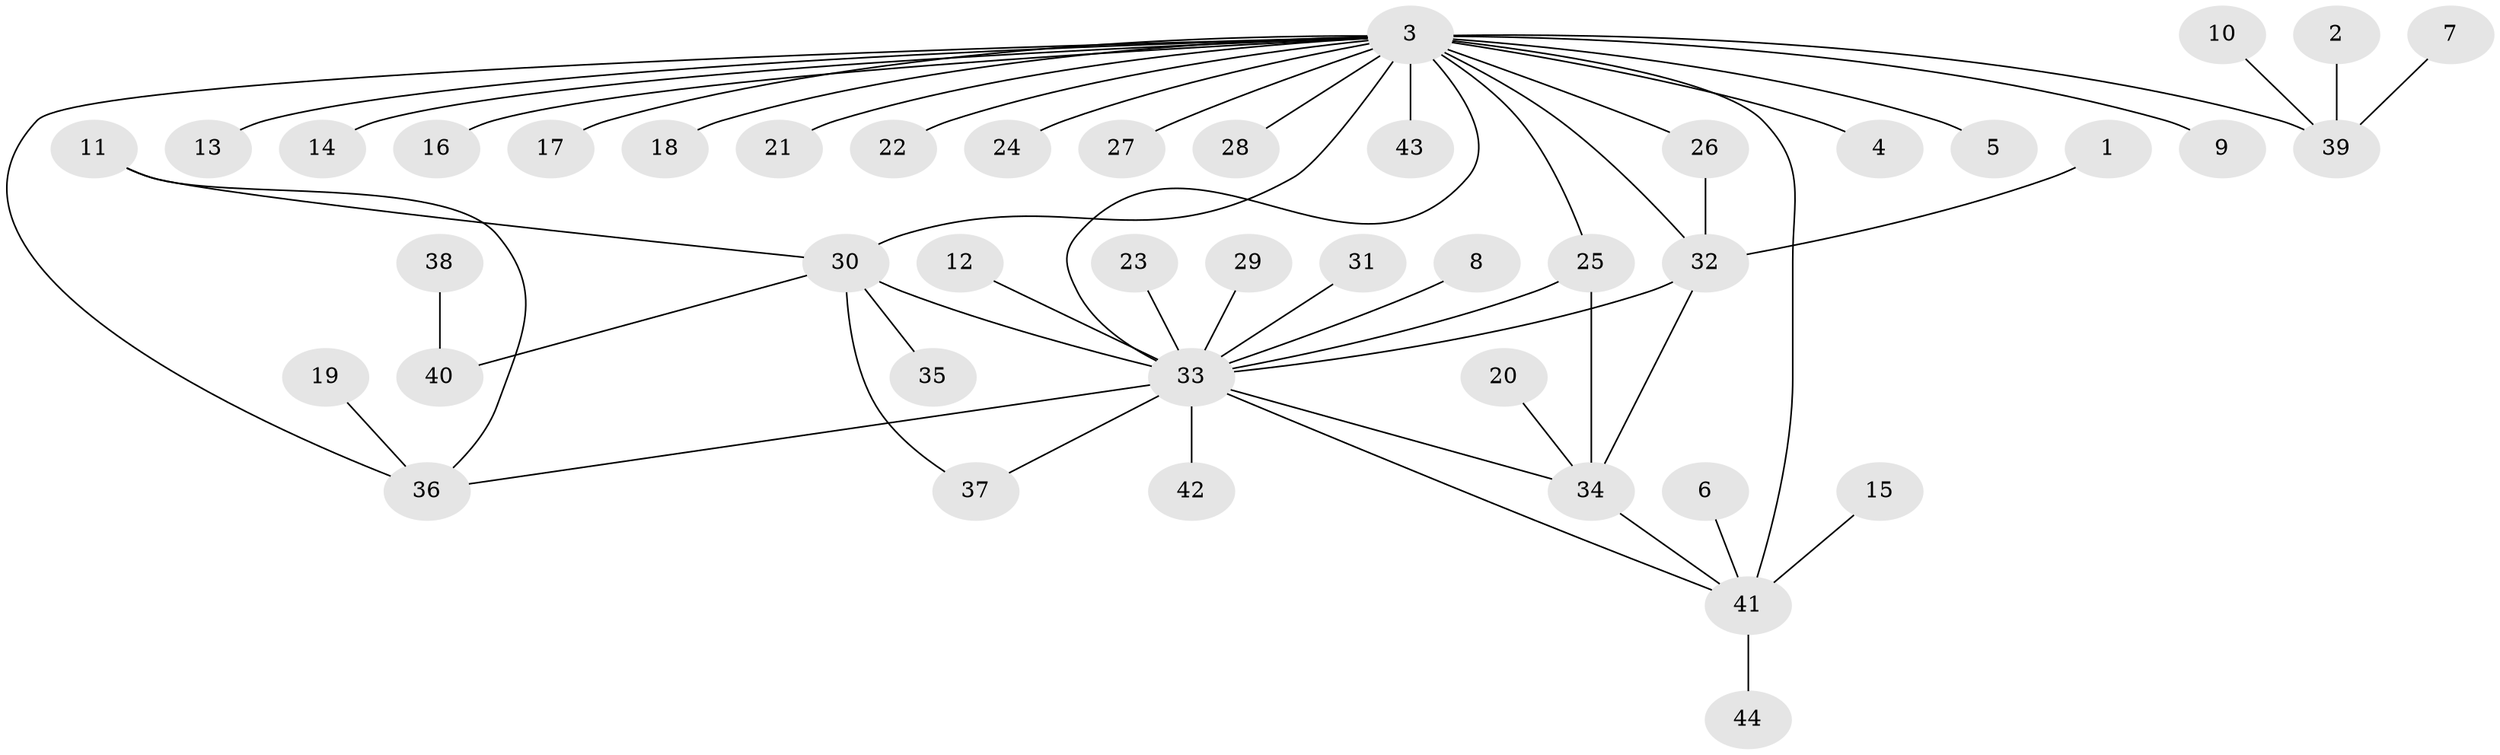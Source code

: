 // original degree distribution, {3: 0.09090909090909091, 26: 0.011363636363636364, 5: 0.03409090909090909, 1: 0.5454545454545454, 7: 0.011363636363636364, 4: 0.056818181818181816, 6: 0.022727272727272728, 8: 0.011363636363636364, 12: 0.011363636363636364, 2: 0.20454545454545456}
// Generated by graph-tools (version 1.1) at 2025/26/03/09/25 03:26:04]
// undirected, 44 vertices, 54 edges
graph export_dot {
graph [start="1"]
  node [color=gray90,style=filled];
  1;
  2;
  3;
  4;
  5;
  6;
  7;
  8;
  9;
  10;
  11;
  12;
  13;
  14;
  15;
  16;
  17;
  18;
  19;
  20;
  21;
  22;
  23;
  24;
  25;
  26;
  27;
  28;
  29;
  30;
  31;
  32;
  33;
  34;
  35;
  36;
  37;
  38;
  39;
  40;
  41;
  42;
  43;
  44;
  1 -- 32 [weight=1.0];
  2 -- 39 [weight=1.0];
  3 -- 4 [weight=1.0];
  3 -- 5 [weight=1.0];
  3 -- 9 [weight=1.0];
  3 -- 13 [weight=1.0];
  3 -- 14 [weight=1.0];
  3 -- 16 [weight=1.0];
  3 -- 17 [weight=1.0];
  3 -- 18 [weight=1.0];
  3 -- 21 [weight=1.0];
  3 -- 22 [weight=1.0];
  3 -- 24 [weight=1.0];
  3 -- 25 [weight=1.0];
  3 -- 26 [weight=2.0];
  3 -- 27 [weight=1.0];
  3 -- 28 [weight=1.0];
  3 -- 30 [weight=1.0];
  3 -- 32 [weight=1.0];
  3 -- 33 [weight=1.0];
  3 -- 36 [weight=1.0];
  3 -- 39 [weight=1.0];
  3 -- 41 [weight=3.0];
  3 -- 43 [weight=1.0];
  6 -- 41 [weight=1.0];
  7 -- 39 [weight=1.0];
  8 -- 33 [weight=1.0];
  10 -- 39 [weight=1.0];
  11 -- 30 [weight=1.0];
  11 -- 36 [weight=1.0];
  12 -- 33 [weight=1.0];
  15 -- 41 [weight=1.0];
  19 -- 36 [weight=1.0];
  20 -- 34 [weight=1.0];
  23 -- 33 [weight=2.0];
  25 -- 33 [weight=1.0];
  25 -- 34 [weight=1.0];
  26 -- 32 [weight=2.0];
  29 -- 33 [weight=1.0];
  30 -- 33 [weight=1.0];
  30 -- 35 [weight=1.0];
  30 -- 37 [weight=1.0];
  30 -- 40 [weight=1.0];
  31 -- 33 [weight=1.0];
  32 -- 33 [weight=1.0];
  32 -- 34 [weight=1.0];
  33 -- 34 [weight=1.0];
  33 -- 36 [weight=1.0];
  33 -- 37 [weight=1.0];
  33 -- 41 [weight=1.0];
  33 -- 42 [weight=1.0];
  34 -- 41 [weight=2.0];
  38 -- 40 [weight=1.0];
  41 -- 44 [weight=1.0];
}

